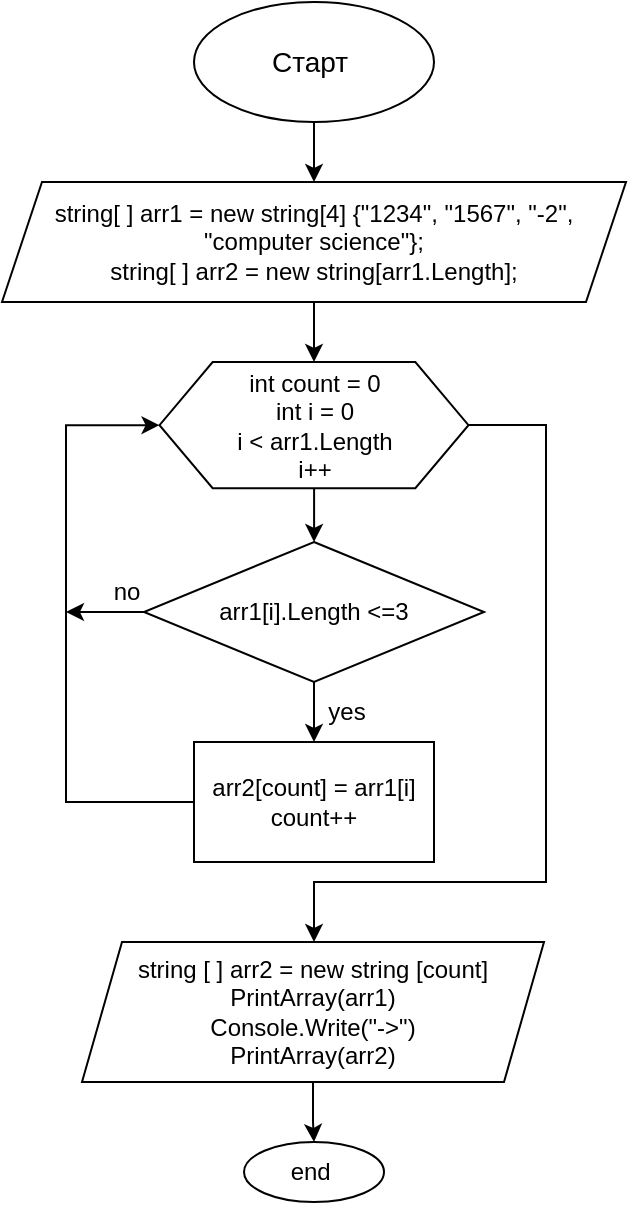 <mxfile version="22.1.11" type="github">
  <diagram name="Страница — 1" id="rax0nqCCXje8anrDHx_O">
    <mxGraphModel dx="365" dy="420" grid="1" gridSize="10" guides="1" tooltips="1" connect="1" arrows="1" fold="1" page="1" pageScale="1" pageWidth="827" pageHeight="1169" math="0" shadow="0">
      <root>
        <mxCell id="0" />
        <mxCell id="1" parent="0" />
        <mxCell id="s2g8rnF0dsubIWjRQk4w-13" style="edgeStyle=orthogonalEdgeStyle;rounded=0;orthogonalLoop=1;jettySize=auto;html=1;" edge="1" parent="1" source="s2g8rnF0dsubIWjRQk4w-10">
          <mxGeometry relative="1" as="geometry">
            <mxPoint x="414" y="300" as="targetPoint" />
          </mxGeometry>
        </mxCell>
        <mxCell id="s2g8rnF0dsubIWjRQk4w-26" style="edgeStyle=orthogonalEdgeStyle;rounded=0;orthogonalLoop=1;jettySize=auto;html=1;" edge="1" parent="1" source="s2g8rnF0dsubIWjRQk4w-10">
          <mxGeometry relative="1" as="geometry">
            <mxPoint x="414" y="500" as="targetPoint" />
            <Array as="points">
              <mxPoint x="530" y="242" />
              <mxPoint x="530" y="470" />
              <mxPoint x="414" y="470" />
            </Array>
          </mxGeometry>
        </mxCell>
        <mxCell id="s2g8rnF0dsubIWjRQk4w-10" value="" style="verticalLabelPosition=bottom;verticalAlign=top;html=1;shape=hexagon;perimeter=hexagonPerimeter2;arcSize=6;size=0.172;" vertex="1" parent="1">
          <mxGeometry x="336.75" y="210" width="154.5" height="63.13" as="geometry" />
        </mxCell>
        <mxCell id="s2g8rnF0dsubIWjRQk4w-3" style="edgeStyle=orthogonalEdgeStyle;rounded=0;orthogonalLoop=1;jettySize=auto;html=1;" edge="1" parent="1" source="s2g8rnF0dsubIWjRQk4w-1">
          <mxGeometry relative="1" as="geometry">
            <mxPoint x="414" y="120" as="targetPoint" />
          </mxGeometry>
        </mxCell>
        <mxCell id="s2g8rnF0dsubIWjRQk4w-1" value="&lt;font style=&quot;font-size: 14px;&quot;&gt;Старт&amp;nbsp;&lt;/font&gt;" style="ellipse;whiteSpace=wrap;html=1;" vertex="1" parent="1">
          <mxGeometry x="354" y="30" width="120" height="60" as="geometry" />
        </mxCell>
        <mxCell id="s2g8rnF0dsubIWjRQk4w-8" style="edgeStyle=orthogonalEdgeStyle;rounded=0;orthogonalLoop=1;jettySize=auto;html=1;" edge="1" parent="1" source="s2g8rnF0dsubIWjRQk4w-4">
          <mxGeometry relative="1" as="geometry">
            <mxPoint x="414" y="210" as="targetPoint" />
          </mxGeometry>
        </mxCell>
        <mxCell id="s2g8rnF0dsubIWjRQk4w-4" value="string[ ] arr1 = new string[4] {&quot;1234&quot;, &quot;1567&quot;, &quot;-2&quot;, &quot;computer science&quot;};&lt;br&gt;string[ ] arr2 = new string[arr1.Length];" style="shape=parallelogram;perimeter=parallelogramPerimeter;whiteSpace=wrap;html=1;fixedSize=1;" vertex="1" parent="1">
          <mxGeometry x="258" y="120" width="312" height="60" as="geometry" />
        </mxCell>
        <mxCell id="s2g8rnF0dsubIWjRQk4w-12" value="int count = 0&lt;br&gt;int i = 0&lt;br&gt;i &amp;lt; arr1.Length&lt;br&gt;i++" style="text;html=1;align=center;verticalAlign=middle;resizable=0;points=[];autosize=1;strokeColor=none;fillColor=none;" vertex="1" parent="1">
          <mxGeometry x="364" y="206.57" width="100" height="70" as="geometry" />
        </mxCell>
        <mxCell id="s2g8rnF0dsubIWjRQk4w-15" style="edgeStyle=orthogonalEdgeStyle;rounded=0;orthogonalLoop=1;jettySize=auto;html=1;" edge="1" parent="1" source="s2g8rnF0dsubIWjRQk4w-14">
          <mxGeometry relative="1" as="geometry">
            <mxPoint x="414" y="400" as="targetPoint" />
          </mxGeometry>
        </mxCell>
        <mxCell id="s2g8rnF0dsubIWjRQk4w-18" style="edgeStyle=orthogonalEdgeStyle;rounded=0;orthogonalLoop=1;jettySize=auto;html=1;" edge="1" parent="1" source="s2g8rnF0dsubIWjRQk4w-14">
          <mxGeometry relative="1" as="geometry">
            <mxPoint x="290" y="335" as="targetPoint" />
          </mxGeometry>
        </mxCell>
        <mxCell id="s2g8rnF0dsubIWjRQk4w-14" value="arr1[i].Length &amp;lt;=3" style="rhombus;whiteSpace=wrap;html=1;" vertex="1" parent="1">
          <mxGeometry x="329" y="300" width="170" height="70" as="geometry" />
        </mxCell>
        <mxCell id="s2g8rnF0dsubIWjRQk4w-25" style="edgeStyle=orthogonalEdgeStyle;rounded=0;orthogonalLoop=1;jettySize=auto;html=1;entryX=0;entryY=0.5;entryDx=0;entryDy=0;" edge="1" parent="1" source="s2g8rnF0dsubIWjRQk4w-16" target="s2g8rnF0dsubIWjRQk4w-10">
          <mxGeometry relative="1" as="geometry">
            <Array as="points">
              <mxPoint x="290" y="430" />
              <mxPoint x="290" y="242" />
            </Array>
          </mxGeometry>
        </mxCell>
        <mxCell id="s2g8rnF0dsubIWjRQk4w-16" value="arr2[count] = arr1[i]&lt;br&gt;count++" style="rounded=0;whiteSpace=wrap;html=1;" vertex="1" parent="1">
          <mxGeometry x="354" y="400" width="120" height="60" as="geometry" />
        </mxCell>
        <mxCell id="s2g8rnF0dsubIWjRQk4w-17" value="yes" style="text;html=1;align=center;verticalAlign=middle;resizable=0;points=[];autosize=1;strokeColor=none;fillColor=none;" vertex="1" parent="1">
          <mxGeometry x="410" y="370" width="40" height="30" as="geometry" />
        </mxCell>
        <mxCell id="s2g8rnF0dsubIWjRQk4w-19" value="no" style="text;html=1;align=center;verticalAlign=middle;resizable=0;points=[];autosize=1;strokeColor=none;fillColor=none;" vertex="1" parent="1">
          <mxGeometry x="300" y="310" width="40" height="30" as="geometry" />
        </mxCell>
        <mxCell id="s2g8rnF0dsubIWjRQk4w-28" style="edgeStyle=orthogonalEdgeStyle;rounded=0;orthogonalLoop=1;jettySize=auto;html=1;" edge="1" parent="1" source="s2g8rnF0dsubIWjRQk4w-27" target="s2g8rnF0dsubIWjRQk4w-29">
          <mxGeometry relative="1" as="geometry">
            <mxPoint x="413.5" y="600" as="targetPoint" />
          </mxGeometry>
        </mxCell>
        <mxCell id="s2g8rnF0dsubIWjRQk4w-27" value="string [ ] arr2 = new string [count]&lt;br&gt;PrintArray(arr1)&lt;br&gt;Console.Write(&quot;-&amp;gt;&quot;)&lt;br&gt;PrintArray(arr2)" style="shape=parallelogram;perimeter=parallelogramPerimeter;whiteSpace=wrap;html=1;fixedSize=1;" vertex="1" parent="1">
          <mxGeometry x="298" y="500" width="231" height="70" as="geometry" />
        </mxCell>
        <mxCell id="s2g8rnF0dsubIWjRQk4w-29" value="end&amp;nbsp;" style="ellipse;whiteSpace=wrap;html=1;" vertex="1" parent="1">
          <mxGeometry x="379" y="600" width="70" height="30" as="geometry" />
        </mxCell>
      </root>
    </mxGraphModel>
  </diagram>
</mxfile>
